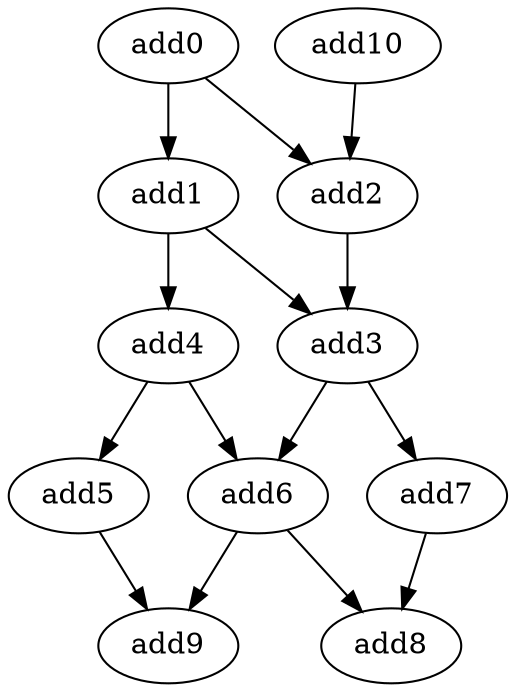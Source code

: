 strict digraph {
    add0 [opcode=add];
    add1 [opcode=add];
    add2 [opcode=add];
    add3 [opcode=add];
    add4 [opcode=add];
    add5 [opcode=add];
    add6 [opcode=add];
    add7 [opcode=add];
    add8 [opcode=add];
    add9 [opcode=add];
    add10 [opcode=add];

    add0 -> add1;
    add0 -> add2;
    add1 -> add3;
    add2 -> add3;
    add1 -> add4;
    add4 -> add6;
    add3 -> add6;
    add4 -> add5;
    add3 -> add7;
    add5 -> add9;
    add6 -> add9;
    add6 -> add8;
    add7 -> add8;
    add10 -> add2;  
}